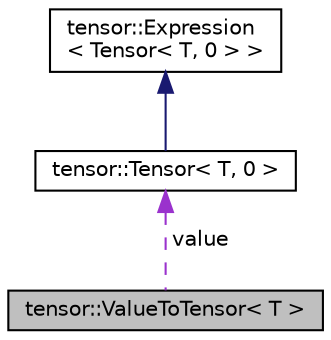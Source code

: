 digraph "tensor::ValueToTensor&lt; T &gt;"
{
  edge [fontname="Helvetica",fontsize="10",labelfontname="Helvetica",labelfontsize="10"];
  node [fontname="Helvetica",fontsize="10",shape=record];
  Node1 [label="tensor::ValueToTensor\< T \>",height=0.2,width=0.4,color="black", fillcolor="grey75", style="filled", fontcolor="black"];
  Node2 -> Node1 [dir="back",color="darkorchid3",fontsize="10",style="dashed",label=" value" ];
  Node2 [label="tensor::Tensor\< T, 0 \>",height=0.2,width=0.4,color="black", fillcolor="white", style="filled",URL="$classtensor_1_1Tensor_3_01T_00_010_01_4.html"];
  Node3 -> Node2 [dir="back",color="midnightblue",fontsize="10",style="solid"];
  Node3 [label="tensor::Expression\l\< Tensor\< T, 0 \> \>",height=0.2,width=0.4,color="black", fillcolor="white", style="filled",URL="$structtensor_1_1Expression.html"];
}

